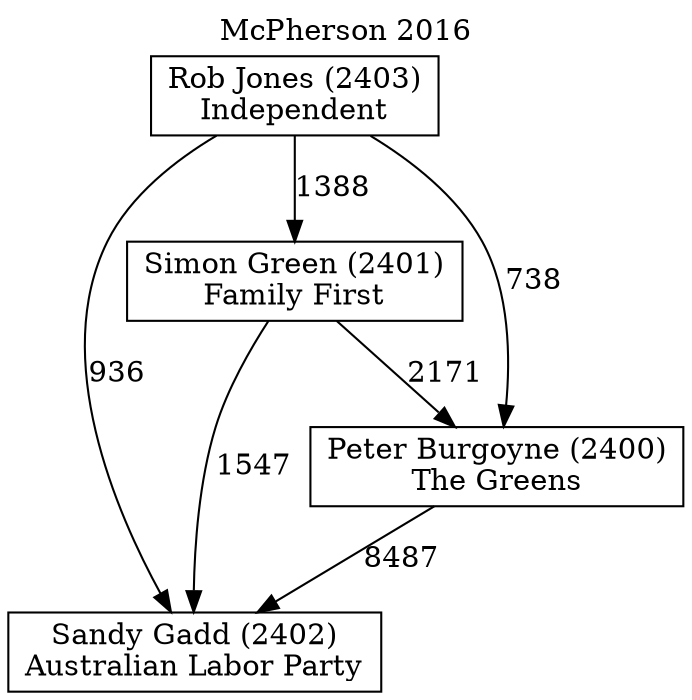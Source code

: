 // House preference flow
digraph "Sandy Gadd (2402)_McPherson_2016" {
	graph [label="McPherson 2016" labelloc=t mclimit=10]
	node [shape=box]
	"Simon Green (2401)" [label="Simon Green (2401)
Family First"]
	"Rob Jones (2403)" [label="Rob Jones (2403)
Independent"]
	"Sandy Gadd (2402)" [label="Sandy Gadd (2402)
Australian Labor Party"]
	"Peter Burgoyne (2400)" [label="Peter Burgoyne (2400)
The Greens"]
	"Rob Jones (2403)" -> "Sandy Gadd (2402)" [label=936]
	"Peter Burgoyne (2400)" -> "Sandy Gadd (2402)" [label=8487]
	"Rob Jones (2403)" -> "Simon Green (2401)" [label=1388]
	"Simon Green (2401)" -> "Sandy Gadd (2402)" [label=1547]
	"Rob Jones (2403)" -> "Peter Burgoyne (2400)" [label=738]
	"Simon Green (2401)" -> "Peter Burgoyne (2400)" [label=2171]
}
